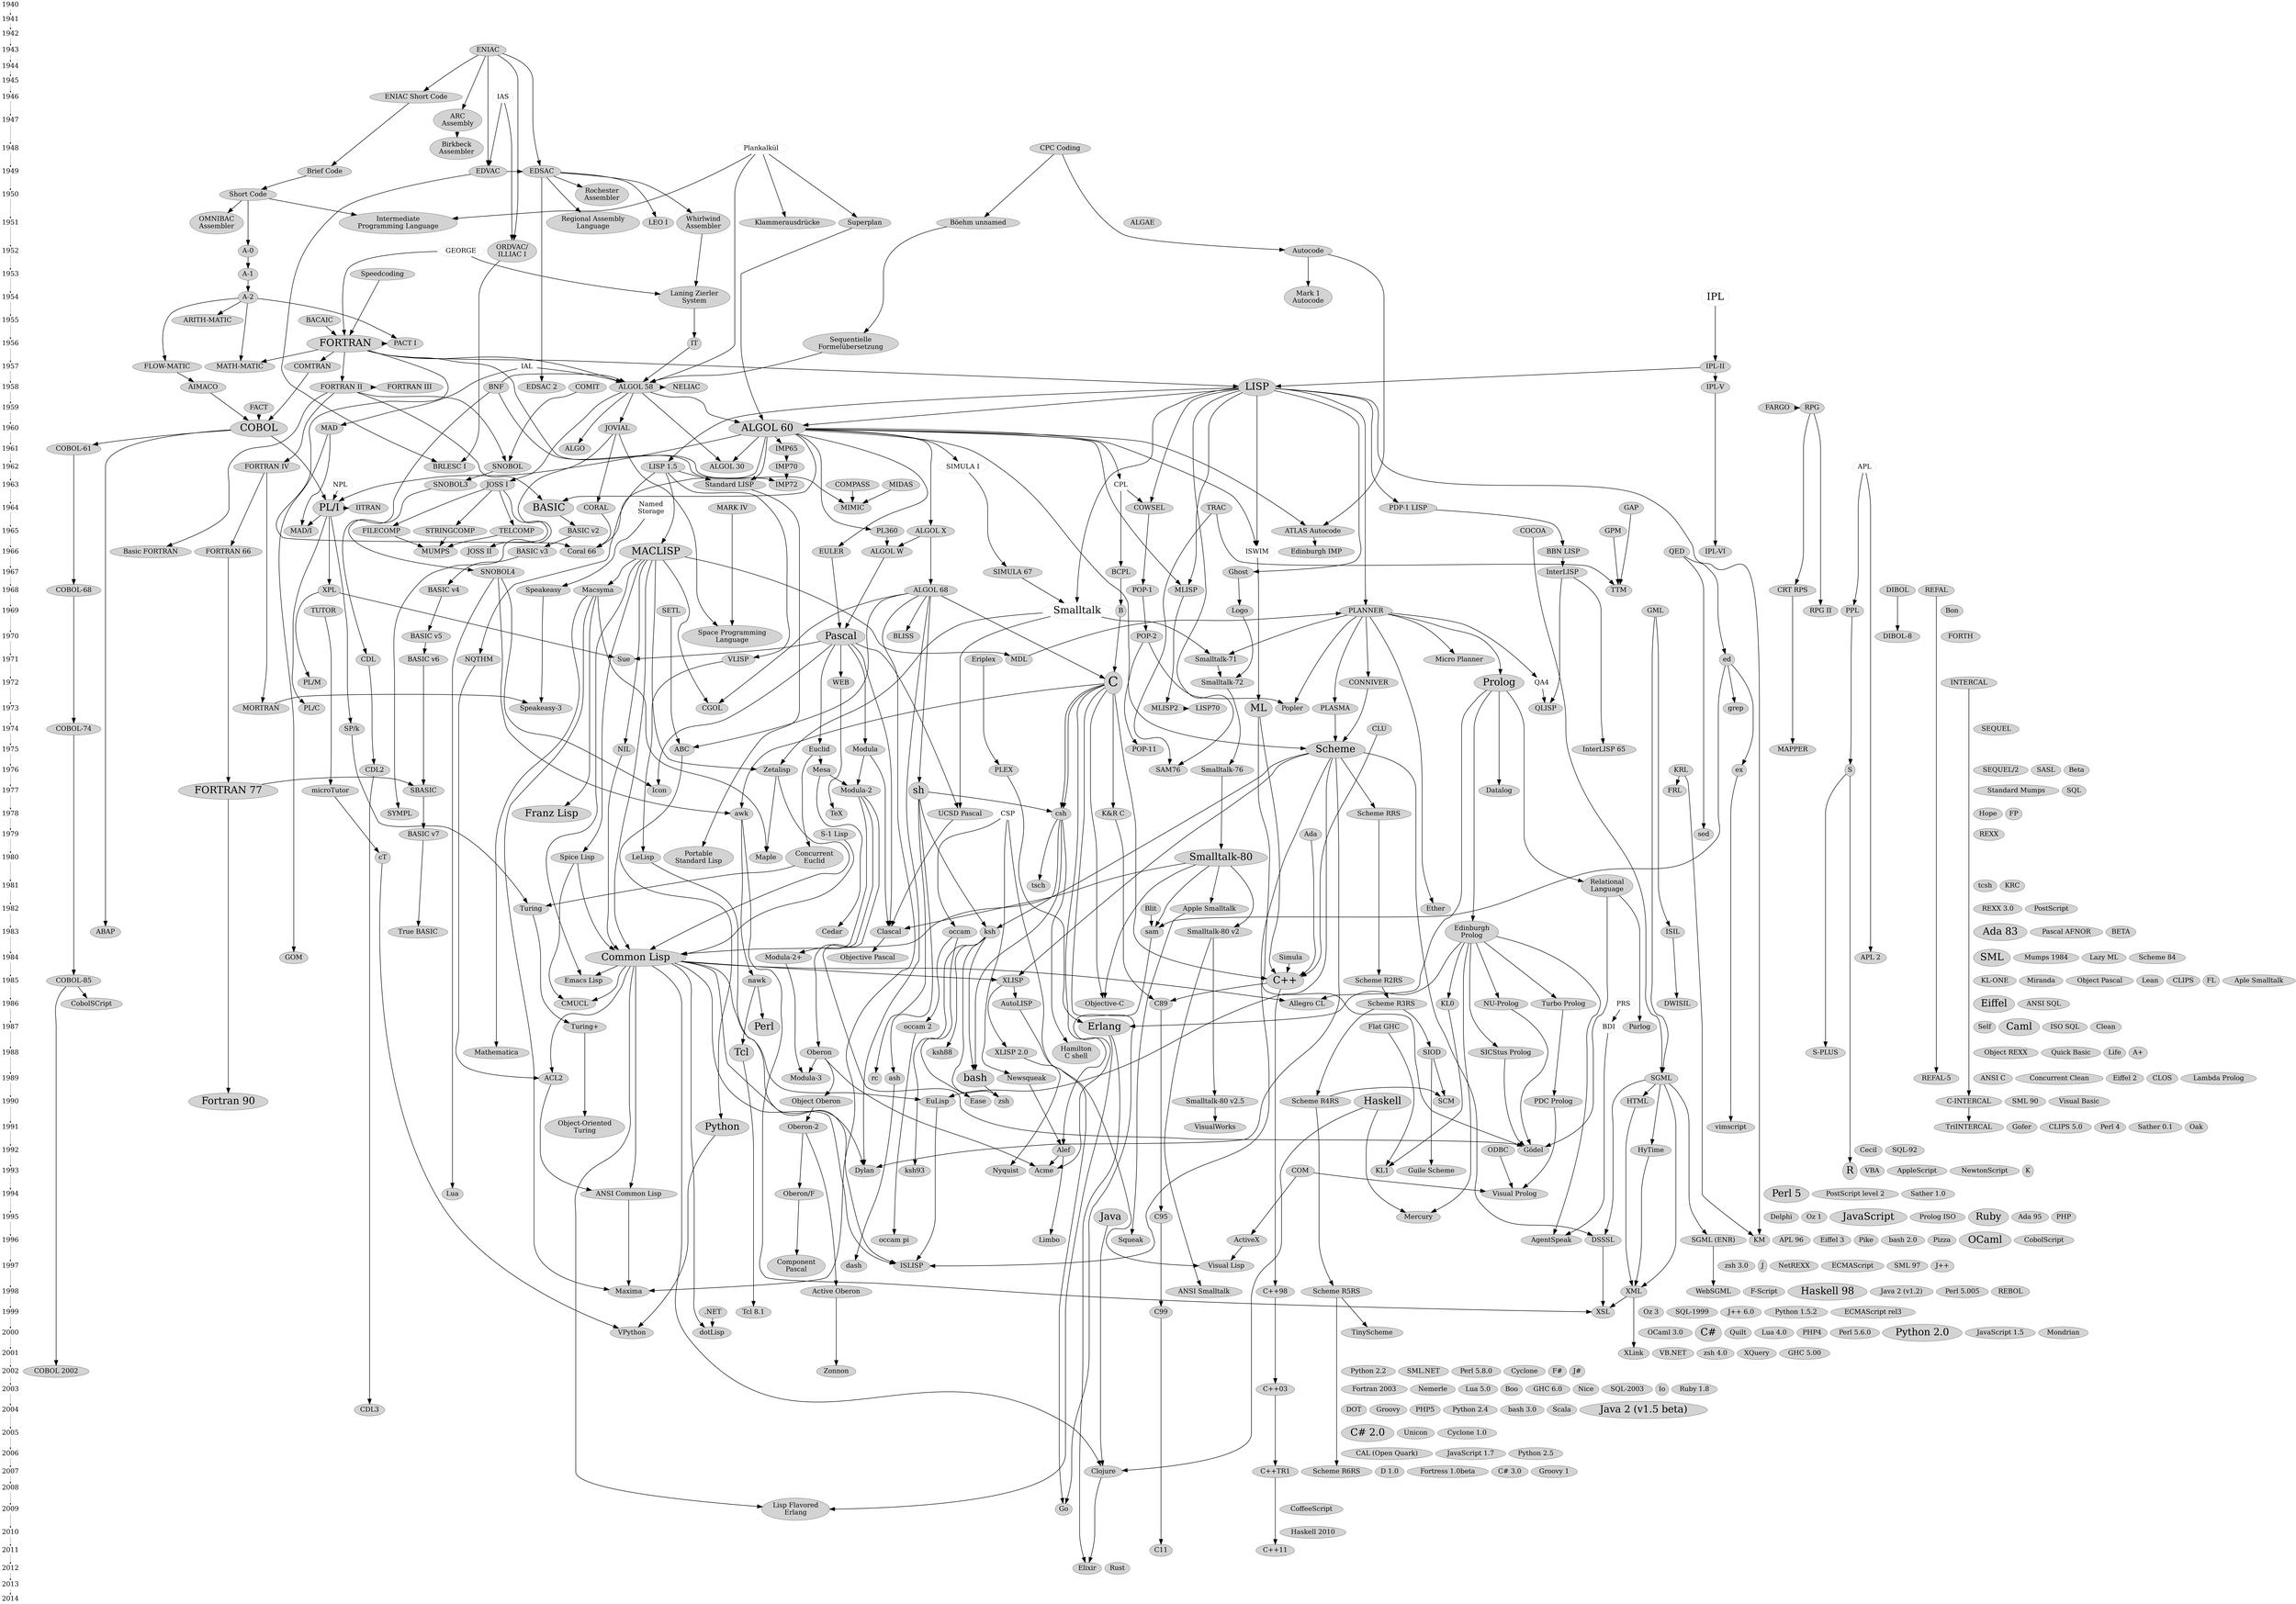 digraph dd {

  {
    node [ shape=plaintext,fontsize=40 ];

    1940 -> 1941 -> 1942 -> 1943 -> 1944 -> 1945 -> 1946 -> 1947 -> 1948 -> 1949 ->
    1950 -> 1951 -> 1952 -> 1953 -> 1954 -> 1955 -> 1956 -> 1957 -> 1958 -> 1959 ->
    1960 -> 1961 -> 1962 -> 1963 -> 1964 -> 1965 -> 1966 -> 1967 -> 1968 -> 1969 ->
    1970 -> 1971 -> 1972 -> 1973 -> 1974 -> 1975 -> 1976 -> 1977 -> 1978 -> 1979 ->
    1980 -> 1981 -> 1982 -> 1983 -> 1984 -> 1985 -> 1986 -> 1987 -> 1988 -> 1989 ->
    1990 -> 1991 -> 1992 -> 1993 -> 1994 -> 1995 -> 1996 -> 1997 -> 1998 -> 1999 ->
    2000 -> 2001 -> 2002 -> 2003 -> 2004 -> 2005 -> 2006 -> 2007 -> 2008 -> 2009 ->
    2010 -> 2011 -> 2012 -> 2013 -> 2014

  }

node [ fontsize=40, style=filled ];

{ rank = same ; 1943
    "ENIAC"
}

{ rank = same ; 1946
    "IAS" [style=dotted]
    "ENIAC Short Code"
}

{ rank = same ; 1947
    "ARC\nAssembly"
}

{ rank = same ; 1948
    "CPC Coding"
    "Plankalkül" [style=dotted]
}

{ rank = same ; 1949
    "Brief Code"
    "EDSAC"
    "EDVAC"
}

{ rank = same ; 1950
    "Short Code"
}

{ rank = same ; 1951
    "Superplan"
    "Böehm unnamed"
    "Klammerausdrücke"
    "Whirlwind\nAssembler"
    "OMNIBAC\nAssembler"
    "ALGAE"
    "Intermediate\nProgramming Language"
    "Regional Assembly\nLanguage"
    "LEO I"
}

{ rank = same ; 1952
    "A-0"
    "GEORGE" [style=dotted]
    "Autocode"
    "ORDVAC/\nILLIAC I"
}

{ rank = same ; 1953
    "A-1"
    "Speedcoding"
}

{ rank = same ; 1954
    "A-2"
    "Mark 1\nAutocode"
    "Laning Zierler\nSystem"
    "IPL" [style=dotted, fontsize=60]
}

{ rank = same ; 1955
    "ARITH-MATIC"
    "BACAIC"
}

{ rank = same ; 1956
    "FORTRAN" [ fontsize=60 ]
    "PACT I"
    "Sequentielle\nFormelübersetzung"
    "IT"
}

{ rank = same ; 1957
    "IAL" [ style=dotted ]
    "MATH-MATIC"
    "FLOW-MATIC"
    "COMTRAN"
    "IPL-II"
}

{ rank = same ; 1958
    "IPL-V"
    "BNF"
    "ALGOL 58"
    "NELIAC"
    "AIMACO"
    "FORTRAN II"
    "FORTRAN III"
    "EDSAC 2"
    "LISP" [ fontsize=60]
    "COMIT"
}

{ rank = same ; 1959
    "FARGO"
    "FACT"
    "RPG"
}

{ rank = same ; 1960
    "COBOL" [ fontsize=60 ]
    "ALGOL 60" [ fontsize=60 ]
    "JOVIAL"
    "MAD"
}

{ rank = same ; 1961
    "ALGO"
    "COBOL-61"
}

{ rank = same ; 1962
    "LISP 1.5"
    "SIMULA I" [style=dotted]
    "ALGOL 30"
    "FORTRAN IV"
    "BRLESC I"
    "APL" [style=dotted]
    "SNOBOL"
}

{ rank = same ; 1963
    "Standard LISP"
    "CPL" [style=dotted]
    "JOSS I"
    "SNOBOL3"
    "MIDAS"
    "COMPASS"
    "NPL" [style=dotted]
}

{ rank = same ; 1964
    "BASIC" [ fontsize=60]
    "PL/I" [ fontsize=60 ]
    "TRAC"
    "CORAL"
    "COWSEL"
    "MIMIC"
    "MARK IV"
    "IITRAN"
    "PDP-1 LISP"
    "GAP"
    "Named\nStorage" [style=dotted]
}

{ rank = same ; 1965
    "COCOA"
    "BASIC v2"
    "ALGOL X"
    "PL360"
    "MAD/I"
    "TELCOMP"
    "STRINGCOMP"
    "FILECOMP"
    "ATLAS Autocode"
    "GPM"
}

{ rank = same ; 1966
    "MACLISP" [fontsize=60]
    "EULER"
    "Coral 66"
    "ISWIM" [style=dotted]
    "ALGOL W"
    "QED"
    "BASIC v3"
    "FORTRAN 66"
    "Basic FORTRAN"
    "IPL-VI"
    "JOSS II"
    "MUMPS"
    "BBN LISP"
}

{ rank = same ; 1967
    "Ghost"
    "InterLISP"
    "SNOBOL4"
    "SIMULA 67"
    "BCPL"
}

{ rank = same ; 1968
    "Macsyma"
    "CRT RPS"
    "XPL"
    "COBOL-68"
    "ALGOL 68"
    "BASIC v4"
    "MLISP"
    "TTM"
    "POP-1"
    "DIBOL"
    "REFAL"
    "Speakeasy"
}

{ rank = same ; 1969
    "GML"
    "Bon"
    "Logo"
    "Smalltalk" [ style=dotted, fontsize=60 ]
    "RPG II"
    "B"
    "PPL"
    "SETL"
    "TUTOR"
    "PLANNER"
}

{ rank = same ; 1970
    "BLISS"
    "FORTH"
    "Space Programming\nLanguage"
    "BASIC v5"
    "POP-2"
    "DIBOL-8"
    "Pascal" [ fontsize=60 ]
}

{ rank = same ; 1971
    "NQTHM"
    "VLISP"
    "MDL"
    "Eriplex"
    "CDL"
    "Sue"
    "Micro Planner"
    "ed"
    "BASIC v6"
    "Smalltalk-71"
}

{ rank = same ; 1972
    "INTERCAL"
    "C" [ fontsize=80 ]
    "QA4" [ style=dotted ]
    "Prolog" [ fontsize=60 ]
    "Smalltalk-72"
    "PL/M"
    "CONNIVER"
}

{ rank = same ; 1973
    "PLASMA"
    "CGOL"
    "Speakeasy-3"
    "PL/C"
    "QLISP"
    "Popler"
    "MLISP2"
    "grep"
    "MORTRAN"
    "ML" [ fontsize=60 ]
    "LISP70"
}

{ rank = same ; 1974
    "SP/k"
    "SEQUEL"
    "CLU"
    "COBOL-74"
}

{ rank = same ; 1975
    "InterLISP 65" //no, this isn't an error; InterLISP 65 was published for the Atari 6502 computer line
    "NIL"
    "ABC"
    "POP-11"
    "Modula"
    "Scheme" [ fontsize=60 ]
    "MAPPER"
    "Euclid"
}

{ rank = same ; 1976
    "Zetalisp"
    "PLEX"
    "CDL2"
    "KRL"
    "Mesa"
    "SAM76"
    "SEQUEL/2"
    "SASL"
    "Beta"
    "Smalltalk-76"
    "ex"
    "S"
}

{ rank = same ; 1977
    "sh" [fontsize=60]
    "Datalog"
    "FRL"
    "Icon"
    "Standard Mumps"
    "FORTRAN 77" [ fontsize=60 ]
    "SQL"
    "microTutor"
    "Modula-2"
    "SBASIC"
}

{ rank = same ; 1978
    "Scheme RRS"
    "Franz Lisp" [ fontsize=60 ]
    "K&R C"
    "UCSD Pascal"
    "SYMPL"
    "CSP" [style=dotted]
    "csh"
    "awk"
    "Hope"
    "FP"
    "TeX"
}

{ rank = same ; 1979
    "S-1 Lisp"
    "Ada"
    "REXX"
    "sed"
    "BASIC v7"
}

{ rank = same ; 1980
    "Portable\nStandard Lisp"
    "LeLisp"
    "Spice Lisp"
    "Maple"
    "Concurrent\nEuclid"
    "Smalltalk-80" [ fontsize=60 ]
    "cT"
}

{ rank = same ; 1981
    "tsch"
    "Relational\nLanguage"
    "tcsh"
    "KRC"
}

{ rank = same ; 1982
    "Turing"
    "REXX 3.0"
    "PostScript"
    "Blit"
    "Ether"
}

{ rank = same ; 1983
    "Edinburgh\nProlog"
    "ISIL"
    "Cedar"
    "True BASIC"
    "ksh"
    "occam"
    "Ada 83" [ fontsize=60 ]
    "Pascal AFNOR"
    "BETA"
    "sam"
    "ABAP"
    "Smalltalk-80 v2"
    "Clascal"
}

{ rank = same ; 1984
    "GOM"
    "APL 2"
    "SML" [ fontsize=60 ]
    "Mumps 1984"
    "Lazy ML"
    "Scheme 84"
    "Modula-2+"
    "Common Lisp" [ fontsize=60 ]
}

{ rank = same ; 1985
    "Scheme R2RS"
    "XLISP"
    "Emacs Lisp"
    "KL-ONE"
    "Miranda"
    "Object Pascal"
    "nawk"
    "C++" [ fontsize=60 ]
    "Lean"
    "CLIPS"
    "FL"
    "COBOL-85"
    "Aple Smalltalk"
}

{ rank = same ; 1986
    "Scheme R3RS"
    "Allegro CL"
    "AutoLISP"
    "CMUCL"
    "PRS" [style=dotted]
    "Turbo Prolog"
    "NU-Prolog"
    "KL0"
    "Eiffel" [ fontsize=60 ]
    "Scheme R3RS"
    "ANSI SQL"
    "Objective-C"
    "DWISIL"
}

{ rank = same ; 1987
    "BDI" [style=dotted]
    "Flat GHC"
    "Turing+"
    "Self"
    "Caml" [ fontsize=60 ]
    "Perl" [ fontsize=60 ]
    "ISO SQL"
    "Clean"
    "Erlang" [ fontsize=60 ]
    "occam 2"
    "Parlog"
}

{ rank = same ; 1988
    "Hamilton\nC shell"
    "SIOD"
    "XLISP 2.0"
    "Mathematica"
    "SICStus Prolog"
    "Object REXX"
    "Quick Basic"
    "Life"
    "A+"
    "Tcl" [ fontsize=60 ]
    "Oberon"
    "ksh88"
    "S-PLUS"
}

{ rank = same ; 1989
    "ash"
    "rc"
    "ACL2"
    "REFAL-5"
    "bash"[fontsize=60]
    "Modula-3"
    "ANSI C"
    "Concurrent Clean"
    "Eiffel 2"
    "CLOS"
    "Lambda Prolog"
    "Newsqueak"
}

{ rank = same ; 1990
    "Scheme R4RS"
    "SCM"
    "EuLisp"
    "PDC Prolog"
    "C-INTERCAL"
    "Object Oberon"
    "Haskell" [ fontsize=60 ]
    "Fortran 90" [ fontsize=60 ]
    "SML 90"
    "zsh"
    "Ease"
    "Visual Basic"
    "Smalltalk-80 v2.5"
    "HTML"
}

{ rank = same ; 1991
    "TriINTERCAL"
    "Object-Oriented\nTuring"
    "VisualWorks"
    "Gofer"
    "Oberon-2"
    "CLIPS 5.0"
    "Python" [ fontsize=60 ]
    "Perl 4"
    "Sather 0.1"
    "Oak"
    "vimscript"
}

{ rank = same ; 1992
    "ODBC"
    "Gödel"
    "HyTime"
    "Cecil"
    "SQL-92"
    "Alef"
}

{ rank = same ; 1993
    "Guile Scheme"
    "Nyquist"
    "VBA"
    "Dylan"
    "COM"
    "KL1"
    "AppleScript"
    "NewtonScript"
    "K"
    "ksh93"
    "Acme"
    "R" [ fontsize=60 ]
}

{ rank = same ; 1994
    "Visual Prolog"
    "Oberon/F"
    "Perl 5" [ fontsize=60 ]
    "PostScript level 2"
    "Sather 1.0"
    "ANSI Common Lisp"
    "Lua"
}

{ rank = same ; 1995
    "Mercury"
    "Delphi"
    "Oz 1"
    "Java" [ fontsize=60 ]
    "JavaScript" [ fontsize=60 ]
    "Prolog ISO"
    "Ruby" [ fontsize=60 ]
    "Ada 95"
    "PHP"
    "C95"
}

{ rank = same ; 1996
    "ActiveX"
    "AgentSpeak"
    "DSSSL"
    "SGML (ENR)"
    "KM"
    "occam pi"
    "APL 96"
    "Eiffel 3"
    "Pike"
    "bash 2.0"
    "Limbo"
    "Squeak"
    "Pizza"
    "OCaml" [ fontsize=60 ]
    "CobolScript"
}

{ rank = same ; 1997
    "dash"
    "Visual Lisp"
    "ISLISP"
    "Component\nPascal"
    "zsh 3.0"
    "J"
    "NetREXX"
    "ECMAScript"
    "SML 97"
    "J++"
}

{ rank = same ; 1998
    "Maxima"
    "WebSGML"
    "XML"
    "Active Oberon"
    "C++98"
    "F-Script"
    "Scheme R5RS"
    "Haskell 98" [ fontsize=60 ]
    "Java 2 (v1.2)"
    "Perl 5.005"
    "REBOL"
    "ANSI Smalltalk"
}

{ rank = same ; 1999
    "XSL"
    "C99"
    "Oz 3"
    ".NET"
    "SQL-1999"
    "J++ 6.0"
    "Tcl 8.1"
    "Python 1.5.2"
    "ECMAScript rel3"
}

{ rank = same ; 2000
    "TinyScheme"
    "OCaml 3.0"
    "C#" [ fontsize=60 ]
    "Quilt"
    "Lua 4.0"
    "PHP4"
    "Perl 5.6.0"
    "Python 2.0" [ fontsize=60 ]
    "JavaScript 1.5"
    "Mondrian"
    "VPython"
}

{ rank = same ; 2001
    "XLink"
    "VB.NET"
    "zsh 4.0"
    "XQuery"
    "GHC 5.00"
}

{ rank = same ; 2002
    "Zonnon"
    "Python 2.2"
    "SML.NET"
    "Perl 5.8.0"
    "Cyclone"
    "F#"
    "J#"
    "COBOL 2002"
}

{ rank = same ; 2003
    "Fortran 2003"
    "Nemerle"
    "Lua 5.0"
    "Boo"
    "GHC 6.0"
    "Nice"
    "SQL-2003"
    "Io"
    "Ruby 1.8"
    "C++03"
}

{ rank = same ; 2004
    "DOT"
    "CDL3"
}

{ rank = same ; 2004
    "Groovy"
    "PHP5"
    "Python 2.4"
    "bash 3.0"
    "Scala"
    "Java 2 (v1.5 beta)" [ fontsize=60 ]
}

{ rank = same ; 2005
    "C# 2.0" [ fontsize=60 ]
    "Unicon"
    "Cyclone 1.0"
}

{ rank = same ; 2006
    "CAL (Open Quark)"
    "JavaScript 1.7"
    "Python 2.5"
}

{ rank = same ; 2007
    "C++TR1"
    "Clojure"
    "Scheme R6RS"
    "D 1.0"
    "Fortress 1.0beta"
    "C# 3.0"
    "Groovy 1"
}

{ rank = same ; 2009
    "Lisp Flavored\nErlang"
}

{ rank = same ; 2009
    "Go"
    "CoffeeScript"
}

{ rank = same ; 2010
    "Haskell 2010"
}

{ rank = same ; 2011
    "C++11"
    "C11"
}

{ rank = same ; 2012
    "Elixir"
    "Rust"
}


edge [ arrowsize=3.0, penwidth=3.0 ];


"Plankalkül" -> "Klammerausdrücke"

"ENIAC" -> "ENIAC Short Code" [weight=4]
"ENIAC Short Code" -> "Brief Code" [weight=4]
"Brief Code" -> "Short Code" [weight=4]
"Short Code" -> "OMNIBAC\nAssembler"
"Short Code" -> "Intermediate\nProgramming Language"
"Plankalkül" -> "Intermediate\nProgramming Language"
"ENIAC" -> "ARC\nAssembly"
"ARC\nAssembly" -> "Birkbeck\nAssembler"
"ENIAC" -> "ORDVAC/\nILLIAC I"

"IAS" -> "EDVAC"
"IAS" -> "ORDVAC/\nILLIAC I"
"ENIAC" -> "EDSAC" [weight=6]
"ENIAC" -> "EDVAC" [weight=4]
"EDVAC" -> "EDSAC"
"EDSAC" -> "EDSAC 2" [weight=9]
"EDSAC" -> "Regional Assembly\nLanguage"
"EDSAC" -> "LEO I"
"EDSAC" -> "Rochester\nAssembler"
"EDSAC" -> "Whirlwind\nAssembler"
"ORDVAC/\nILLIAC I" -> "BRLESC I"
"EDVAC" -> "BRLESC I"

"CPC Coding" -> "Böehm unnamed"
"Böehm unnamed" -> "Sequentielle\nFormelübersetzung"
"CPC Coding" -> "Autocode"
"Autocode" -> "Mark 1\nAutocode"

"Short Code" -> "A-0" [weight=9]
"A-0" -> "A-1" [weight=4]
"A-1" -> "A-2" [weight=4]
"A-2" -> "MATH-MATIC" [weight=6]
"A-2" -> "ARITH-MATIC"
"A-2" -> "FLOW-MATIC" [weight=4]
"FLOW-MATIC" -> "AIMACO" [weight=4]
"A-2" -> "PACT I"

"Speedcoding" -> "FORTRAN" [weight=2]
"GEORGE" -> "FORTRAN" [weight=3]
"BACAIC" -> "FORTRAN"
"FORTRAN" -> "MATH-MATIC"
"FORTRAN" -> "ALGOL 58"
"FORTRAN" -> "FORTRAN II" [weight=9]
"FORTRAN II" -> "FORTRAN III" [weight=4]
"FORTRAN II" -> "FORTRAN IV" [weight=4]
"FORTRAN II" -> "BASIC"
"FORTRAN IV" -> "FORTRAN 66" [weight=4]
"FORTRAN II" -> "Basic FORTRAN"
"FORTRAN 66" -> "FORTRAN 77" [weight=4]
"FORTRAN 77" -> "Fortran 90" [weight=4]
"FORTRAN" -> "COMTRAN"
"FORTRAN" -> "PACT I"
"FORTRAN IV" -> "MORTRAN" [weight=4]

"FARGO" -> "RPG"
"RPG" -> "RPG II"

"MIDAS" -> "MIMIC"
"COMPASS" -> "MIMIC"
"FORTRAN" -> "MIMIC"

"COMTRAN" -> "COBOL" [weight=7]
"AIMACO" -> "COBOL" [weight=4]
"FACT" -> "COBOL" [weight=3]
"COBOL" -> "ABAP"
"COBOL" -> "COBOL-61"
"COBOL-61" -> "COBOL-68"
"COBOL-68" -> "COBOL-74"
"COBOL-74" -> "COBOL-85"
"COBOL-85" -> "COBOL 2002"
"COBOL-85" -> "CobolSCript"
"NPL" -> "PL/I"
"COBOL" -> "PL/I"
"ALGOL 60" -> "PL/I"
"PL/I" -> "IITRAN"
"PL/I" -> "XPL"
"XPL" -> "Sue"
"Pascal" -> "Sue"
"PL/I" -> "PL/C"
"XPL" -> "PL/M"
"PL/I" -> "SP/k"
"SP/k" -> "Turing"

"GEORGE" -> "Laning Zierler\nSystem" [weight=4]
"Whirlwind\nAssembler" -> "Laning Zierler\nSystem" [weight=9]
"Laning Zierler\nSystem" -> "IT" [weight=4]

"BNF" -> "CDL"
"CDL" -> "CDL2"
"CDL2" -> "CDL3"

"Plankalkül" -> "Superplan"
"Plankalkül" -> "ALGOL 58"
"Superplan" -> "ALGOL 60"
"Sequentielle\nFormelübersetzung" -> "ALGOL 58"
"IAL" -> "MAD"
"MAD" -> "MAD/I"
"PL/I" -> "MAD/I"
"MAD" -> "GOM"
"IT" -> "ALGOL 58"
"BNF" -> "ALGOL 58"
"IAL" -> "ALGOL 58" [weight=15]
"LISP" -> "ALGOL 60"    //ALGOL inherited the IF-THEN-ELSE structure from LISP
"ALGOL 58" -> "ALGOL 60" [weight=15]
"ALGOL 58" -> "NELIAC"
"ALGOL 60" -> "ALGOL X" [weight=4]
"ALGOL 60" -> "PL360"
"ALGOL 60" -> "BASIC"
"ALGOL X" -> "ALGOL 68" [weight=4]
"ALGOL 58" -> "JOVIAL"
"JOVIAL" -> "CORAL"
"JOVIAL" -> "SYMPL"
"JOVIAL" -> "Space Programming\nLanguage"
"CORAL" -> "Coral 66"
"FORTRAN" -> "Coral 66"
"ALGOL 60" -> "Coral 66"
"ALGOL 58" -> "ALGO"
"ALGOL 58" -> "ALGOL 30"
"ALGOL 60" -> "ALGOL 30"
"ALGOL 60" -> "Scheme"
"Autocode" -> "ATLAS Autocode"
"ALGOL 60" -> "ATLAS Autocode"
"ATLAS Autocode" -> "Edinburgh IMP"
"ALGOL 60" -> "IMP65"
"IMP65" -> "IMP70"
"BNF" -> "IMP72"
"IMP70" -> "IMP72"

"ALGOL 60" -> "EULER"
"EULER" -> "Pascal"
"PL360" -> "ALGOL W"
"ALGOL X" -> "ALGOL W"
"ALGOL W" -> "Pascal"
"Pascal" -> "Icon"
"Pascal" -> "WEB"
"WEB" -> "TeX"
"SNOBOL4" -> "Icon"
"Pascal" -> "Clascal"
"Pascal" -> "Modula" [weight=2]
"Smalltalk-80" -> "Clascal"
"Modula" -> "Clascal"
"Modula" -> "Modula-2" [weight=3]
"Pascal" -> "Euclid"
"Euclid" -> "Mesa"
"Euclid" -> "Concurrent\nEuclid" [weight=3]
"Concurrent\nEuclid" -> "Turing" [weight=3]
"Turing" -> "Turing+" [weight=3]
"Turing+" -> "Object-Oriented\nTuring" [weight=3]
"Mesa" -> "Modula-2"
"Modula-2" -> "Modula-2+" [weight=3]
"Modula-2+" -> "Modula-3" [weight=3]
"Oberon" -> "Modula-3"
"Oberon-2" -> "Active Oberon"
"Active Oberon" -> "Zonnon"
"Oberon" -> "Object Oberon"
"Object Oberon" -> "Oberon-2"
"Oberon-2" -> "Oberon/F"
"Oberon/F" -> "Component\nPascal"
"Mesa" -> "Cedar"
"Smalltalk" -> "UCSD Pascal"
"Pascal" -> "UCSD Pascal" [weight=3]
"UCSD Pascal" -> "Clascal" [weight=3]
"Clascal" -> "Objective Pascal" [weight=3]
"Modula-2" -> "Oberon"


"CSP" -> "Newsqueak"
"CSP" -> "occam"
"occam" -> "occam 2"
"occam 2" -> "occam pi"
"occam" -> "Ease"
"Newsqueak" -> "Alef"
"C" -> "Alef"
"Alef" -> "Limbo"
"Alef" -> "Acme"
"CSP" -> "Go"
"C" -> "Go"

"ALGOL 58" -> "JOSS I"
"JOSS I" -> "JOSS II"
"FILECOMP" -> "MUMPS"
"STRINGCOMP" -> "MUMPS"
"TELCOMP" -> "MUMPS"
"JOSS I" -> "TELCOMP"
"JOSS I" -> "FILECOMP"
"JOSS I" -> "STRINGCOMP"

"ALGOL 60" -> "SIMULA I"
"SIMULA I" -> "SIMULA 67"
"SIMULA 67" -> "Smalltalk"
"LISP" -> "Smalltalk"
"PLANNER" -> "Smalltalk-71"
"Smalltalk" -> "Smalltalk-71" [weight=10]
"Smalltalk-71" -> "Smalltalk-72" [weight=10]
"Smalltalk-72" -> "Smalltalk-76" [weight=10]
"Smalltalk-76" -> "Smalltalk-80" [weight=10]
"Smalltalk-80" -> "Smalltalk-80 v2" [weight=10]
"Smalltalk-80 v2" -> "Smalltalk-80 v2.5" [weight=10]
"Smalltalk-80 v2.5" -> "VisualWorks"
"Smalltalk-80" -> "sam"
"Smalltalk-80" -> "Apple Smalltalk"
"Apple Smalltalk" -> "Squeak"
"Smalltalk-80 v2" -> "ANSI Smalltalk" [weight=5]

"PLANNER" -> "Micro Planner"
"POP-2" -> "Popler"
"PLANNER" -> "Popler"
"PLANNER" -> "QA4"
"QA4" -> "QLISP"
"InterLISP" -> "QLISP"
"PLANNER" -> "Prolog"
"PLANNER" -> "CONNIVER"
"PLANNER" -> "Ether"
"PLANNER" -> "PLASMA"
"Prolog" -> "Datalog"
"Prolog" -> "Edinburgh\nProlog"
"Prolog" -> "Relational\nLanguage"
"Edinburgh\nProlog" -> "Turbo Prolog"
"Turbo Prolog" -> "PDC Prolog"
"COM" -> "Visual Prolog"
"ODBC" -> "Visual Prolog"
"PDC Prolog" -> "Visual Prolog"

"Eriplex" -> "PLEX" [weight=3]
"PLEX" -> "Erlang" [weight=3]
"Edinburgh\nProlog" -> "Erlang"
"Clojure" -> "Elixir"
"Erlang" -> "Elixir"
"Common Lisp" -> "Lisp Flavored\nErlang"
"Erlang" -> "Lisp Flavored\nErlang"

"Edinburgh\nProlog" -> "SICStus Prolog"
"SICStus Prolog" -> "Gödel"
"Edinburgh\nProlog" -> "NU-Prolog"
"NU-Prolog" -> "Gödel"
"Relational\nLanguage" -> "Gödel"
"Relational\nLanguage" -> "Parlog"
"ML" -> "Gödel"
"Modula-2" -> "Gödel"

"Edinburgh\nProlog" -> "KL0"
"Flat GHC" -> "KL1"
"KL0" -> "KL1"

"Edinburgh\nProlog" -> "AgentSpeak"
"PRS" -> "BDI"
"BDI" -> "AgentSpeak"

"Edinburgh\nProlog" -> "Mercury"
"Haskell" -> "Mercury"


"MARK IV" -> "Space Programming\nLanguage"

"COMIT" -> "SNOBOL"
"FORTRAN II" -> "SNOBOL"
"SNOBOL" -> "SNOBOL3"
"SNOBOL3" -> "SNOBOL4"
"SNOBOL4" -> "Lua"

"Named\nStorage" -> "Speakeasy"
"Speakeasy" -> "Speakeasy-3"
"MORTRAN" -> "Speakeasy-3"

"REFAL" -> "REFAL-5"

"INTERCAL" -> "C-INTERCAL"
"C-INTERCAL" -> "TriINTERCAL"

"ALGOL 60" -> "ISWIM"
"LISP" -> "ISWIM" [weight=6]
"ISWIM" -> "ML" [weight=9]
"LISP" -> "PDP-1 LISP" [weight=4]
"PDP-1 LISP" -> "BBN LISP"
"BBN LISP" -> "InterLISP"
"InterLISP" -> "InterLISP 65"
"LISP" -> "Ghost"
"Ghost" -> "Logo"
"Logo" -> "Smalltalk-72"

"ALGOL 60" -> "Standard LISP"
"LISP 1.5" -> "Standard LISP"
"Standard LISP" -> "Portable\nStandard Lisp"

"IPL" -> "IPL-II" [weight=4]
"IPL-II" -> "IPL-V" [weight=4]
"IPL-V" -> "IPL-VI" [weight=4]
"IPL-II" -> "LISP" [weight=2]
"FORTRAN" -> "LISP" [weight=3]
"LISP" -> "LISP 1.5" [weight=5]
"LISP 1.5" -> "MACLISP" [weight=5]
"MACLISP" -> "Common Lisp" [weight=5]
"LISP 1.5" -> "VLISP"
"LISP" -> "MLISP"
"LISP" -> "PLANNER"
"ALGOL 60" -> "MLISP"
"MLISP" -> "MLISP2"
"MLISP2" -> "LISP70"

"LISP 1.5" -> "NQTHM"
"NQTHM" -> "ACL2"
"Common Lisp" -> "ACL2"
"ACL2" -> "ANSI Common Lisp"

"Scheme" -> "XLISP"
"Common Lisp" -> "XLISP"
"XLISP" -> "AutoLISP"
"XLISP" -> "XLISP 2.0"
"XLISP 2.0" -> "Nyquist"

"MACLISP" -> "NIL"
"MACLISP" -> "Macsyma"
"MACLISP" -> "Spice Lisp"
"MACLISP" -> "Zetalisp"
"Zetalisp" -> "Maple"
"MACLISP" -> "CGOL"
"ALGOL 68" -> "CGOL"
"Macsyma" -> "Franz Lisp"
"Macsyma" -> "Mathematica"
"Macsyma" -> "Maple"
"Smalltalk" -> "Zetalisp"
"Macsyma" -> "Maxima"
"ALGOL 68" -> "Maxima"
"ANSI Common Lisp" -> "Maxima"

"Zetalisp" -> "Common Lisp" [weight=3]
"NIL" -> "Common Lisp"
"S-1 Lisp" -> "Common Lisp"
"Spice Lisp" -> "Common Lisp"
"Spice Lisp" -> "CMUCL"
"Scheme" -> "Common Lisp"
"Common Lisp" -> "CMUCL"
"MACLISP" -> "Emacs Lisp"
"Common Lisp" -> "Emacs Lisp"
"Common Lisp" -> "Allegro CL"
"Prolog" -> "Allegro CL"
"Common Lisp" -> "ANSI Common Lisp" [weight=5]

"Common Lisp" -> "Dylan"
"Scheme" -> "Dylan"
"ALGOL 68" -> "Dylan"

"Scheme" -> "Scheme RRS" [weight=5]
"Scheme RRS" -> "Scheme R2RS" [weight=5]
"Scheme R2RS" -> "Scheme R3RS" [weight=5]
"Scheme R3RS" -> "Scheme R4RS" [weight=5]
"Scheme R4RS" -> "Scheme R5RS" [weight=5]
"Scheme R5RS" -> "Scheme R6RS" [weight=5]
"Scheme R3RS" -> "SIOD"
"Scheme R4RS" -> "SCM"
"SIOD" -> "SCM"
"SIOD" -> "Guile Scheme"
"Scheme R5RS" -> "TinyScheme"

"PLASMA" -> "Scheme"
"CONNIVER" -> "Scheme"
"MACLISP" -> "MDL"
"MDL" -> "PLANNER"

"VLISP" -> "LeLisp"
"Common Lisp" -> "EuLisp"
"Scheme" -> "EuLisp"
"Common Lisp" -> "ISLISP"
"Scheme" -> "ISLISP"
"EuLisp" -> "ISLISP"
"LeLisp" -> "ISLISP"


"Common Lisp" -> "dotLisp" [weight=3]
".NET" -> "dotLisp"
"Java" -> "Clojure"
"Common Lisp" -> "Clojure"
"Haskell" -> "Clojure"

"KRL" -> "FRL"
"KRL" -> "KM"
"LISP" -> "KM"

"GAP" -> "TTM"
"GPM" -> "TTM"
"TRAC" -> "TTM"
"TRAC" -> "SAM76"
"LISP" -> "SAM76"

"BASIC" -> "BASIC v2" [weight=9]
"BASIC v2" -> "BASIC v3" [weight=4]
"BASIC v3" -> "BASIC v4" [weight=4]
"BASIC v4" -> "BASIC v5" [weight=4]
"BASIC v5" -> "BASIC v6" [weight=4]
"BASIC v6" -> "SBASIC" [weight=4]
"FORTRAN 77" -> "SBASIC"
"SBASIC" -> "BASIC v7" [weight=4]
"BASIC v7" -> "True BASIC"

"APL" -> "APL 2"
"APL" -> "PPL"
"PPL" -> "S"
"S" -> "R"
"S" -> "S-PLUS"

"ALGOL 68" -> "sh"
"C" -> "csh"
"sh" -> "csh"
"sh" -> "ksh"
"sh" -> "rc"
"sh" -> "ash"
"csh" -> "tsch"
"csh" -> "ksh"
"ksh" -> "ksh88"
"ksh" -> "ksh93"
"csh" -> "Hamilton\nC shell"
"ksh" -> "bash"
"csh" -> "bash"
"bash" -> "zsh"
"ksh" -> "zsh"
"ash" -> "dash"


"ALGOL 60" -> "CPL"
"CPL" -> "COWSEL"
"LISP" -> "COWSEL"
"COWSEL" -> "POP-1"
"POP-1" -> "POP-2"
"POP-2" -> "POP-11"
"CPL" -> "BCPL" [weight=9]
"BCPL" -> "B"[weight=9]
"B" -> "C" [weight=9]
"ALGOL 68" -> "C"
"C" -> "csh"
"C" -> "K&R C" [weight=9]
"K&R C" -> "C89" [weight=9]
"C++" -> "C89"
"C89" -> "C95" [weight=9]
"C95" -> "C99" [weight=9]
"C99" -> "C11" [weight=9]
"Smalltalk-80" -> "Objective-C"
"C" -> "Objective-C"
"C" -> "C++" [weight=5]
"Simula" -> "C++"
"Ada" -> "C++"
"CLU" -> "C++"
"ML" -> "C++"
"C++" -> "C++98" [weight=9]
"C++98" -> "C++03" [weight=9]
"C++03" -> "C++TR1" [weight=9]
"C++TR1" -> "C++11" [weight=9]

"DIBOL" -> "DIBOL-8"

"RPG" -> "CRT RPS"
"CRT RPS" -> "MAPPER"

"SETL" -> "ABC"
"ALGOL 68" -> "ABC"
"ALGOL 68" -> "BLISS"
"ABC" -> "Python"
"Python" -> "VPython"

"TUTOR" -> "microTutor"
"microTutor" -> "cT"
"cT" -> "VPython"

"QED" -> "ed"
"QED" -> "sed"
"ed" -> "grep"
"ed" -> "sam"
"ed" -> "ex"
"ex" -> "vimscript"
"SNOBOL4" -> "awk"
"C" -> "awk"
"awk" -> "nawk"
"nawk" -> "Perl"
"nawk" -> "Tcl"
"Tcl" -> "Tcl 8.1"

"Blit" -> "sam"
"sam" -> "Acme"
"Oberon" -> "Acme"

"COCOA" -> "SGML"
"GML" -> "SGML"
"GML" -> "ISIL"
"SGML" -> "HyTime"
"HyTime" -> "XML"
"SGML" -> "XML"
"ISIL" -> "DWISIL"
"SGML" -> "HTML"
"SGML" -> "SGML (ENR)"
"SGML (ENR)" -> "WebSGML"
"HTML" -> "XML"
"SGML" -> "DSSSL"
"Scheme" -> "DSSSL"
"DSSSL" -> "XSL"
"awk" -> "XSL"
"XML" -> "XSL"
"XML" -> "XLink"

"COM" -> "ActiveX"
"ActiveX" -> "Visual Lisp"
"AutoLISP" -> "Visual Lisp"

}
